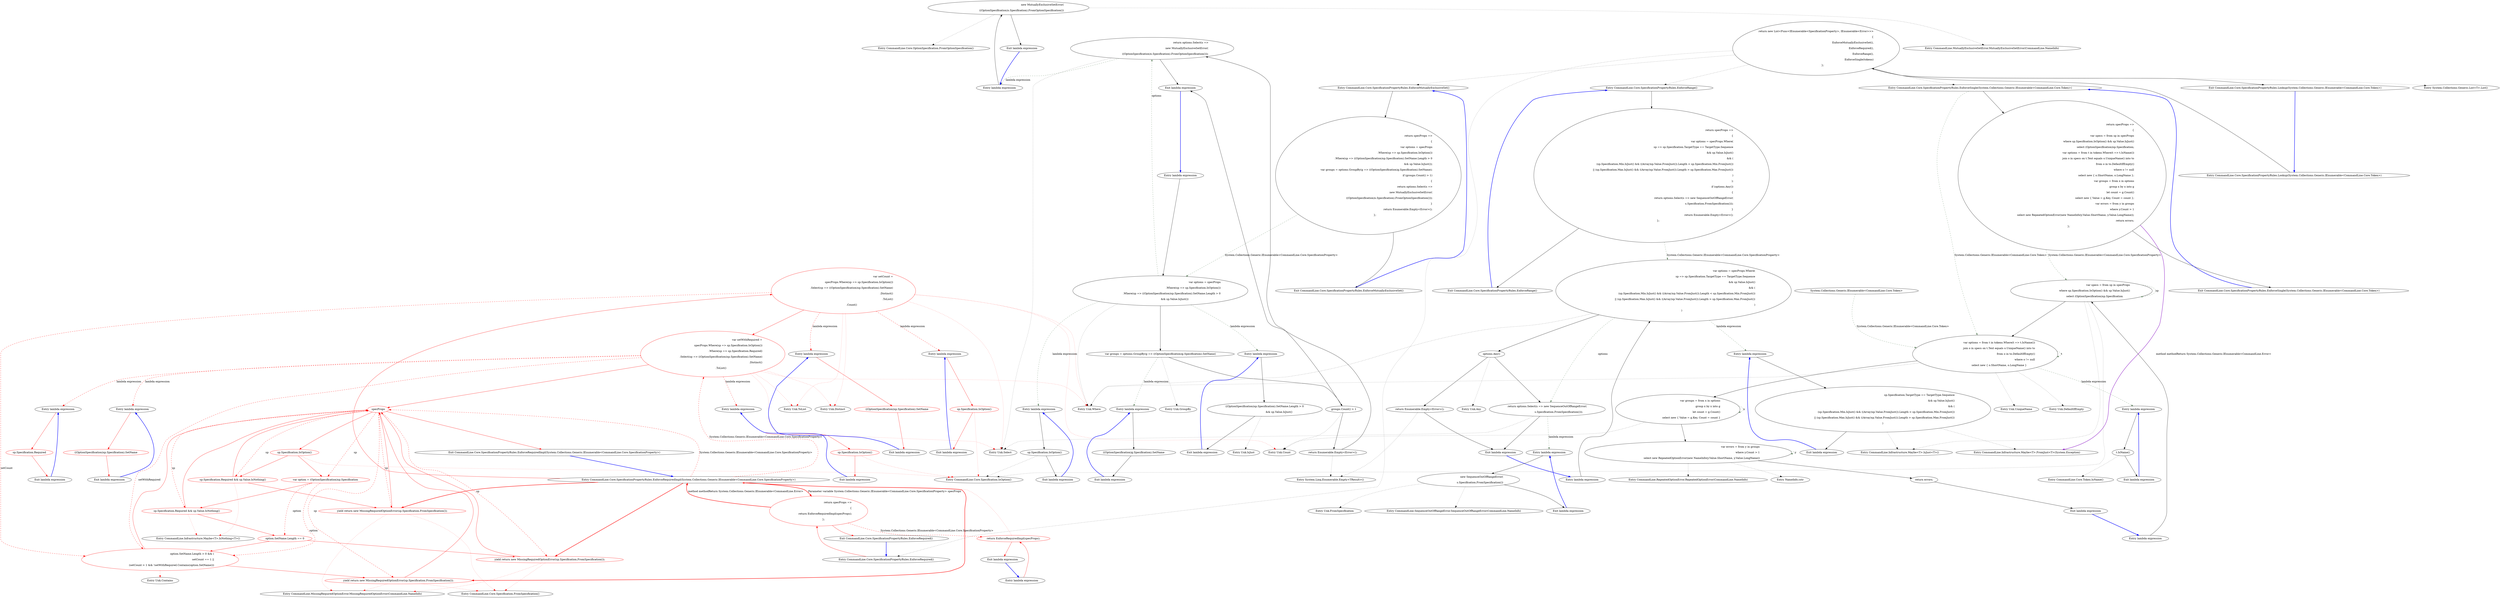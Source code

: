 digraph  {
m0_37 [label="Entry CommandLine.Core.OptionSpecification.FromOptionSpecification()", span="15-15", cluster="CommandLine.Core.OptionSpecification.FromOptionSpecification()", file="SpecificationPropertyRules.cs"];
m0_109 [label="Entry NameInfo.cstr", span="", cluster="NameInfo.cstr", file="SpecificationPropertyRules.cs"];
m0_4 [label="Entry CommandLine.Core.SpecificationPropertyRules.EnforceMutuallyExclusiveSet()", span="24-24", cluster="CommandLine.Core.SpecificationPropertyRules.EnforceMutuallyExclusiveSet()", file="SpecificationPropertyRules.cs"];
m0_8 [label="return specProps =>\r\n                {\r\n                    var options = specProps\r\n                            .Where(sp => sp.Specification.IsOption())\r\n                            .Where(sp => ((OptionSpecification)sp.Specification).SetName.Length > 0\r\n                                   && sp.Value.IsJust());\r\n                    var groups = options.GroupBy(g => ((OptionSpecification)g.Specification).SetName);\r\n                    if (groups.Count() > 1)\r\n                    {\r\n                        return options.Select(s =>\r\n                            new MutuallyExclusiveSetError(\r\n                                ((OptionSpecification)s.Specification).FromOptionSpecification()));\r\n                    }\r\n                    return Enumerable.Empty<Error>();\r\n                };", span="26-40", cluster="CommandLine.Core.SpecificationPropertyRules.EnforceMutuallyExclusiveSet()", file="SpecificationPropertyRules.cs"];
m0_9 [label="Exit CommandLine.Core.SpecificationPropertyRules.EnforceMutuallyExclusiveSet()", span="24-24", cluster="CommandLine.Core.SpecificationPropertyRules.EnforceMutuallyExclusiveSet()", file="SpecificationPropertyRules.cs"];
m0_90 [label="Entry CommandLine.Infrastructure.Maybe<T>.IsJust<T>()", span="149-149", cluster="CommandLine.Infrastructure.Maybe<T>.IsJust<T>()", file="SpecificationPropertyRules.cs"];
m0_6 [label="Entry CommandLine.Core.SpecificationPropertyRules.EnforceRange()", span="97-97", cluster="CommandLine.Core.SpecificationPropertyRules.EnforceRange()", file="SpecificationPropertyRules.cs"];
m0_78 [label="return specProps =>\r\n                {\r\n                    var options = specProps.Where(\r\n                        sp => sp.Specification.TargetType == TargetType.Sequence\r\n                        && sp.Value.IsJust()\r\n                        && (\r\n                            (sp.Specification.Min.IsJust() && ((Array)sp.Value.FromJust()).Length < sp.Specification.Min.FromJust())\r\n                            || (sp.Specification.Max.IsJust() && ((Array)sp.Value.FromJust()).Length > sp.Specification.Max.FromJust())\r\n                        )\r\n                    );\r\n                    if (options.Any())\r\n                    {\r\n                        return options.Select(s => new SequenceOutOfRangeError(\r\n                            s.Specification.FromSpecification()));\r\n                    }\r\n                    return Enumerable.Empty<Error>();\r\n                };", span="99-115", cluster="CommandLine.Core.SpecificationPropertyRules.EnforceRange()", file="SpecificationPropertyRules.cs"];
m0_79 [label="Exit CommandLine.Core.SpecificationPropertyRules.EnforceRange()", span="97-97", cluster="CommandLine.Core.SpecificationPropertyRules.EnforceRange()", file="SpecificationPropertyRules.cs"];
m0_60 [label="Entry CommandLine.MissingRequiredOptionError.MissingRequiredOptionError(CommandLine.NameInfo)", span="291-291", cluster="CommandLine.MissingRequiredOptionError.MissingRequiredOptionError(CommandLine.NameInfo)", file="SpecificationPropertyRules.cs"];
m0_113 [label="Entry CommandLine.Core.Token.IsName()", span="68-68", cluster="CommandLine.Core.Token.IsName()", file="SpecificationPropertyRules.cs"];
m0_86 [label="Entry Unk.Any", span="", cluster="Unk.Any", file="SpecificationPropertyRules.cs"];
m0_43 [label="Entry CommandLine.Core.SpecificationPropertyRules.EnforceRequiredImpl(System.Collections.Generic.IEnumerable<CommandLine.Core.SpecificationProperty>)", span="51-51", cluster="CommandLine.Core.SpecificationPropertyRules.EnforceRequiredImpl(System.Collections.Generic.IEnumerable<CommandLine.Core.SpecificationProperty>)", file="SpecificationPropertyRules.cs"];
m0_44 [label="var setCount =\r\n                specProps.Where(sp => sp.Specification.IsOption())\r\n                    .Select(sp => ((OptionSpecification)sp.Specification).SetName)\r\n                    .Distinct()\r\n                    .ToList()\r\n                    .Count()", span="53-58", cluster="CommandLine.Core.SpecificationPropertyRules.EnforceRequiredImpl(System.Collections.Generic.IEnumerable<CommandLine.Core.SpecificationProperty>)", color=red, community=0, file="SpecificationPropertyRules.cs"];
m0_51 [label="yield return new MissingRequiredOptionError(sp.Specification.FromSpecification());", span="76-76", cluster="CommandLine.Core.SpecificationPropertyRules.EnforceRequiredImpl(System.Collections.Generic.IEnumerable<CommandLine.Core.SpecificationProperty>)", color=red, community=0, file="SpecificationPropertyRules.cs"];
m0_53 [label="yield return new MissingRequiredOptionError(sp.Specification.FromSpecification());", span="83-83", cluster="CommandLine.Core.SpecificationPropertyRules.EnforceRequiredImpl(System.Collections.Generic.IEnumerable<CommandLine.Core.SpecificationProperty>)", color=red, community=0, file="SpecificationPropertyRules.cs"];
m0_55 [label="yield return new MissingRequiredOptionError(sp.Specification.FromSpecification());", span="91-91", cluster="CommandLine.Core.SpecificationPropertyRules.EnforceRequiredImpl(System.Collections.Generic.IEnumerable<CommandLine.Core.SpecificationProperty>)", color=red, community=0, file="SpecificationPropertyRules.cs"];
m0_45 [label="var setWithRequired =\r\n                specProps.Where(sp => sp.Specification.IsOption())\r\n                    .Where(sp => sp.Specification.Required)\r\n                    .Select(sp => ((OptionSpecification)sp.Specification).SetName)\r\n                    .Distinct()\r\n                    .ToList()", span="60-65", cluster="CommandLine.Core.SpecificationPropertyRules.EnforceRequiredImpl(System.Collections.Generic.IEnumerable<CommandLine.Core.SpecificationProperty>)", color=red, community=0, file="SpecificationPropertyRules.cs"];
m0_46 [label=specProps, span="67-67", cluster="CommandLine.Core.SpecificationPropertyRules.EnforceRequiredImpl(System.Collections.Generic.IEnumerable<CommandLine.Core.SpecificationProperty>)", color=red, community=0, file="SpecificationPropertyRules.cs"];
m0_52 [label="option.SetName.Length > 0 && (\r\n                            setCount == 1 ||\r\n                            (setCount > 1 && !setWithRequired.Contains(option.SetName)))", span="78-80", cluster="CommandLine.Core.SpecificationPropertyRules.EnforceRequiredImpl(System.Collections.Generic.IEnumerable<CommandLine.Core.SpecificationProperty>)", color=red, community=0, file="SpecificationPropertyRules.cs"];
m0_47 [label="sp.Specification.IsOption()", span="69-69", cluster="CommandLine.Core.SpecificationPropertyRules.EnforceRequiredImpl(System.Collections.Generic.IEnumerable<CommandLine.Core.SpecificationProperty>)", color=red, community=0, file="SpecificationPropertyRules.cs"];
m0_48 [label="var option = (OptionSpecification)sp.Specification", span="71-71", cluster="CommandLine.Core.SpecificationPropertyRules.EnforceRequiredImpl(System.Collections.Generic.IEnumerable<CommandLine.Core.SpecificationProperty>)", color=red, community=0, file="SpecificationPropertyRules.cs"];
m0_49 [label="sp.Specification.Required && sp.Value.IsNothing()", span="72-72", cluster="CommandLine.Core.SpecificationPropertyRules.EnforceRequiredImpl(System.Collections.Generic.IEnumerable<CommandLine.Core.SpecificationProperty>)", color=red, community=0, file="SpecificationPropertyRules.cs"];
m0_54 [label="sp.Specification.Required && sp.Value.IsNothing()", span="89-89", cluster="CommandLine.Core.SpecificationPropertyRules.EnforceRequiredImpl(System.Collections.Generic.IEnumerable<CommandLine.Core.SpecificationProperty>)", color=red, community=0, file="SpecificationPropertyRules.cs"];
m0_50 [label="option.SetName.Length == 0", span="74-74", cluster="CommandLine.Core.SpecificationPropertyRules.EnforceRequiredImpl(System.Collections.Generic.IEnumerable<CommandLine.Core.SpecificationProperty>)", color=red, community=0, file="SpecificationPropertyRules.cs"];
m0_56 [label="Exit CommandLine.Core.SpecificationPropertyRules.EnforceRequiredImpl(System.Collections.Generic.IEnumerable<CommandLine.Core.SpecificationProperty>)", span="51-51", cluster="CommandLine.Core.SpecificationPropertyRules.EnforceRequiredImpl(System.Collections.Generic.IEnumerable<CommandLine.Core.SpecificationProperty>)", file="SpecificationPropertyRules.cs"];
m0_17 [label="Entry Unk.Where", span="", cluster="Unk.Where", file="SpecificationPropertyRules.cs"];
m0_21 [label="Entry System.Linq.Enumerable.Empty<TResult>()", span="0-0", cluster="System.Linq.Enumerable.Empty<TResult>()", file="SpecificationPropertyRules.cs"];
m0_96 [label="Entry Unk.FromSpecification", span="", cluster="Unk.FromSpecification", file="SpecificationPropertyRules.cs"];
m0_91 [label="Entry CommandLine.Infrastructure.Maybe<T>.FromJust<T>(System.Exception)", span="134-134", cluster="CommandLine.Infrastructure.Maybe<T>.FromJust<T>(System.Exception)", file="SpecificationPropertyRules.cs"];
m0_7 [label="Entry CommandLine.Core.SpecificationPropertyRules.EnforceSingle(System.Collections.Generic.IEnumerable<CommandLine.Core.Token>)", span="118-118", cluster="CommandLine.Core.SpecificationPropertyRules.EnforceSingle(System.Collections.Generic.IEnumerable<CommandLine.Core.Token>)", file="SpecificationPropertyRules.cs"];
m0_97 [label="return specProps =>\r\n                {\r\n                    var specs = from sp in specProps\r\n                                where sp.Specification.IsOption() && sp.Value.IsJust()\r\n                                select (OptionSpecification)sp.Specification;\r\n                    var options = from t in tokens.Where(t => t.IsName())\r\n                                  join o in specs on t.Text equals o.UniqueName() into to\r\n                                  from o in to.DefaultIfEmpty()\r\n                                  where o != null\r\n                                  select new { o.ShortName, o.LongName };\r\n                    var groups = from x in options\r\n                                 group x by x into g\r\n                                 let count = g.Count()\r\n                                 select new { Value = g.Key, Count = count };\r\n                    var errors = from y in groups\r\n                                 where y.Count > 1\r\n                                 select new RepeatedOptionError(new NameInfo(y.Value.ShortName, y.Value.LongName));\r\n                    return errors;\r\n                };", span="120-138", cluster="CommandLine.Core.SpecificationPropertyRules.EnforceSingle(System.Collections.Generic.IEnumerable<CommandLine.Core.Token>)", file="SpecificationPropertyRules.cs"];
m0_98 [label="Exit CommandLine.Core.SpecificationPropertyRules.EnforceSingle(System.Collections.Generic.IEnumerable<CommandLine.Core.Token>)", span="118-118", cluster="CommandLine.Core.SpecificationPropertyRules.EnforceSingle(System.Collections.Generic.IEnumerable<CommandLine.Core.Token>)", file="SpecificationPropertyRules.cs"];
m0_59 [label="Entry CommandLine.Infrastructure.Maybe<T>.IsNothing<T>()", span="144-144", cluster="CommandLine.Infrastructure.Maybe<T>.IsNothing<T>()", file="SpecificationPropertyRules.cs"];
m0_62 [label="Entry Unk.Contains", span="", cluster="Unk.Contains", file="SpecificationPropertyRules.cs"];
m0_95 [label="Entry CommandLine.SequenceOutOfRangeError.SequenceOutOfRangeError(CommandLine.NameInfo)", span="324-324", cluster="CommandLine.SequenceOutOfRangeError.SequenceOutOfRangeError(CommandLine.NameInfo)", file="SpecificationPropertyRules.cs"];
m0_0 [label="Entry CommandLine.Core.SpecificationPropertyRules.Lookup(System.Collections.Generic.IEnumerable<CommandLine.Core.Token>)", span="12-12", cluster="CommandLine.Core.SpecificationPropertyRules.Lookup(System.Collections.Generic.IEnumerable<CommandLine.Core.Token>)", file="SpecificationPropertyRules.cs"];
m0_1 [label="return new List<Func<IEnumerable<SpecificationProperty>, IEnumerable<Error>>>\r\n                {\r\n                    EnforceMutuallyExclusiveSet(),\r\n                    EnforceRequired(),\r\n                    EnforceRange(),\r\n                    EnforceSingle(tokens)\r\n                };", span="15-21", cluster="CommandLine.Core.SpecificationPropertyRules.Lookup(System.Collections.Generic.IEnumerable<CommandLine.Core.Token>)", file="SpecificationPropertyRules.cs"];
m0_2 [label="Exit CommandLine.Core.SpecificationPropertyRules.Lookup(System.Collections.Generic.IEnumerable<CommandLine.Core.Token>)", span="12-12", cluster="CommandLine.Core.SpecificationPropertyRules.Lookup(System.Collections.Generic.IEnumerable<CommandLine.Core.Token>)", file="SpecificationPropertyRules.cs"];
m0_110 [label="Entry lambda expression", span="125-125", cluster="lambda expression", file="SpecificationPropertyRules.cs"];
m0_11 [label="var options = specProps\r\n                            .Where(sp => sp.Specification.IsOption())\r\n                            .Where(sp => ((OptionSpecification)sp.Specification).SetName.Length > 0\r\n                                   && sp.Value.IsJust())", span="28-31", cluster="lambda expression", file="SpecificationPropertyRules.cs"];
m0_10 [label="Entry lambda expression", span="26-40", cluster="lambda expression", file="SpecificationPropertyRules.cs"];
m0_12 [label="var groups = options.GroupBy(g => ((OptionSpecification)g.Specification).SetName)", span="32-32", cluster="lambda expression", file="SpecificationPropertyRules.cs"];
m0_22 [label="Entry lambda expression", span="29-29", cluster="lambda expression", file="SpecificationPropertyRules.cs"];
m0_26 [label="Entry lambda expression", span="30-31", cluster="lambda expression", file="SpecificationPropertyRules.cs"];
m0_14 [label="return options.Select(s =>\r\n                            new MutuallyExclusiveSetError(\r\n                                ((OptionSpecification)s.Specification).FromOptionSpecification()));", span="35-37", cluster="lambda expression", file="SpecificationPropertyRules.cs"];
m0_13 [label="groups.Count() > 1", span="33-33", cluster="lambda expression", file="SpecificationPropertyRules.cs"];
m0_30 [label="Entry lambda expression", span="32-32", cluster="lambda expression", file="SpecificationPropertyRules.cs"];
m0_15 [label="return Enumerable.Empty<Error>();", span="39-39", cluster="lambda expression", file="SpecificationPropertyRules.cs"];
m0_16 [label="Exit lambda expression", span="26-40", cluster="lambda expression", file="SpecificationPropertyRules.cs"];
m0_33 [label="Entry lambda expression", span="35-37", cluster="lambda expression", file="SpecificationPropertyRules.cs"];
m0_23 [label="sp.Specification.IsOption()", span="29-29", cluster="lambda expression", file="SpecificationPropertyRules.cs"];
m0_24 [label="Exit lambda expression", span="29-29", cluster="lambda expression", file="SpecificationPropertyRules.cs"];
m0_27 [label="((OptionSpecification)sp.Specification).SetName.Length > 0\r\n                                   && sp.Value.IsJust()", span="30-31", cluster="lambda expression", file="SpecificationPropertyRules.cs"];
m0_28 [label="Exit lambda expression", span="30-31", cluster="lambda expression", file="SpecificationPropertyRules.cs"];
m0_31 [label="((OptionSpecification)g.Specification).SetName", span="32-32", cluster="lambda expression", file="SpecificationPropertyRules.cs"];
m0_32 [label="Exit lambda expression", span="32-32", cluster="lambda expression", file="SpecificationPropertyRules.cs"];
m0_34 [label="new MutuallyExclusiveSetError(\r\n                                ((OptionSpecification)s.Specification).FromOptionSpecification())", span="36-37", cluster="lambda expression", file="SpecificationPropertyRules.cs"];
m0_35 [label="Exit lambda expression", span="35-37", cluster="lambda expression", file="SpecificationPropertyRules.cs"];
m0_41 [label="return EnforceRequiredImpl(specProps);", span="47-47", cluster="lambda expression", color=red, community=0, file="SpecificationPropertyRules.cs"];
m0_40 [label="Entry lambda expression", span="45-48", cluster="lambda expression", file="SpecificationPropertyRules.cs"];
m0_42 [label="Exit lambda expression", span="45-48", cluster="lambda expression", file="SpecificationPropertyRules.cs"];
m0_63 [label="Entry lambda expression", span="54-54", cluster="lambda expression", file="SpecificationPropertyRules.cs"];
m0_66 [label="Entry lambda expression", span="55-55", cluster="lambda expression", file="SpecificationPropertyRules.cs"];
m0_69 [label="Entry lambda expression", span="61-61", cluster="lambda expression", file="SpecificationPropertyRules.cs"];
m0_72 [label="Entry lambda expression", span="62-62", cluster="lambda expression", file="SpecificationPropertyRules.cs"];
m0_75 [label="Entry lambda expression", span="63-63", cluster="lambda expression", file="SpecificationPropertyRules.cs"];
m0_64 [label="sp.Specification.IsOption()", span="54-54", cluster="lambda expression", color=red, community=0, file="SpecificationPropertyRules.cs"];
m0_65 [label="Exit lambda expression", span="54-54", cluster="lambda expression", file="SpecificationPropertyRules.cs"];
m0_67 [label="((OptionSpecification)sp.Specification).SetName", span="55-55", cluster="lambda expression", color=red, community=0, file="SpecificationPropertyRules.cs"];
m0_68 [label="Exit lambda expression", span="55-55", cluster="lambda expression", file="SpecificationPropertyRules.cs"];
m0_70 [label="sp.Specification.IsOption()", span="61-61", cluster="lambda expression", color=red, community=0, file="SpecificationPropertyRules.cs"];
m0_71 [label="Exit lambda expression", span="61-61", cluster="lambda expression", file="SpecificationPropertyRules.cs"];
m0_73 [label="sp.Specification.Required", span="62-62", cluster="lambda expression", color=red, community=0, file="SpecificationPropertyRules.cs"];
m0_74 [label="Exit lambda expression", span="62-62", cluster="lambda expression", file="SpecificationPropertyRules.cs"];
m0_76 [label="((OptionSpecification)sp.Specification).SetName", span="63-63", cluster="lambda expression", color=red, community=0, file="SpecificationPropertyRules.cs"];
m0_77 [label="Exit lambda expression", span="63-63", cluster="lambda expression", file="SpecificationPropertyRules.cs"];
m0_81 [label="var options = specProps.Where(\r\n                        sp => sp.Specification.TargetType == TargetType.Sequence\r\n                        && sp.Value.IsJust()\r\n                        && (\r\n                            (sp.Specification.Min.IsJust() && ((Array)sp.Value.FromJust()).Length < sp.Specification.Min.FromJust())\r\n                            || (sp.Specification.Max.IsJust() && ((Array)sp.Value.FromJust()).Length > sp.Specification.Max.FromJust())\r\n                        )\r\n                    )", span="101-108", cluster="lambda expression", file="SpecificationPropertyRules.cs"];
m0_80 [label="Entry lambda expression", span="99-115", cluster="lambda expression", file="SpecificationPropertyRules.cs"];
m0_82 [label="options.Any()", span="109-109", cluster="lambda expression", file="SpecificationPropertyRules.cs"];
m0_87 [label="Entry lambda expression", span="102-107", cluster="lambda expression", file="SpecificationPropertyRules.cs"];
m0_83 [label="return options.Select(s => new SequenceOutOfRangeError(\r\n                            s.Specification.FromSpecification()));", span="111-112", cluster="lambda expression", file="SpecificationPropertyRules.cs"];
m0_84 [label="return Enumerable.Empty<Error>();", span="114-114", cluster="lambda expression", file="SpecificationPropertyRules.cs"];
m0_85 [label="Exit lambda expression", span="99-115", cluster="lambda expression", file="SpecificationPropertyRules.cs"];
m0_92 [label="Entry lambda expression", span="111-112", cluster="lambda expression", file="SpecificationPropertyRules.cs"];
m0_88 [label="sp.Specification.TargetType == TargetType.Sequence\r\n                        && sp.Value.IsJust()\r\n                        && (\r\n                            (sp.Specification.Min.IsJust() && ((Array)sp.Value.FromJust()).Length < sp.Specification.Min.FromJust())\r\n                            || (sp.Specification.Max.IsJust() && ((Array)sp.Value.FromJust()).Length > sp.Specification.Max.FromJust())\r\n                        )", span="102-107", cluster="lambda expression", file="SpecificationPropertyRules.cs"];
m0_89 [label="Exit lambda expression", span="102-107", cluster="lambda expression", file="SpecificationPropertyRules.cs"];
m0_93 [label="new SequenceOutOfRangeError(\r\n                            s.Specification.FromSpecification())", span="111-112", cluster="lambda expression", file="SpecificationPropertyRules.cs"];
m0_94 [label="Exit lambda expression", span="111-112", cluster="lambda expression", file="SpecificationPropertyRules.cs"];
m0_101 [label="var options = from t in tokens.Where(t => t.IsName())\r\n                                  join o in specs on t.Text equals o.UniqueName() into to\r\n                                  from o in to.DefaultIfEmpty()\r\n                                  where o != null\r\n                                  select new { o.ShortName, o.LongName }", span="125-129", cluster="lambda expression", file="SpecificationPropertyRules.cs"];
m0_100 [label="var specs = from sp in specProps\r\n                                where sp.Specification.IsOption() && sp.Value.IsJust()\r\n                                select (OptionSpecification)sp.Specification", span="122-124", cluster="lambda expression", file="SpecificationPropertyRules.cs"];
m0_99 [label="Entry lambda expression", span="120-138", cluster="lambda expression", file="SpecificationPropertyRules.cs"];
m0_102 [label="var groups = from x in options\r\n                                 group x by x into g\r\n                                 let count = g.Count()\r\n                                 select new { Value = g.Key, Count = count }", span="130-133", cluster="lambda expression", file="SpecificationPropertyRules.cs"];
m0_103 [label="var errors = from y in groups\r\n                                 where y.Count > 1\r\n                                 select new RepeatedOptionError(new NameInfo(y.Value.ShortName, y.Value.LongName))", span="134-136", cluster="lambda expression", file="SpecificationPropertyRules.cs"];
m0_104 [label="return errors;", span="137-137", cluster="lambda expression", file="SpecificationPropertyRules.cs"];
m0_105 [label="Exit lambda expression", span="120-138", cluster="lambda expression", file="SpecificationPropertyRules.cs"];
m0_111 [label="t.IsName()", span="125-125", cluster="lambda expression", file="SpecificationPropertyRules.cs"];
m0_112 [label="Exit lambda expression", span="125-125", cluster="lambda expression", file="SpecificationPropertyRules.cs"];
m0_108 [label="Entry CommandLine.RepeatedOptionError.RepeatedOptionError(CommandLine.NameInfo)", span="335-335", cluster="CommandLine.RepeatedOptionError.RepeatedOptionError(CommandLine.NameInfo)", file="SpecificationPropertyRules.cs"];
m0_5 [label="Entry CommandLine.Core.SpecificationPropertyRules.EnforceRequired()", span="43-43", cluster="CommandLine.Core.SpecificationPropertyRules.EnforceRequired()", file="SpecificationPropertyRules.cs"];
m0_38 [label="return specProps =>\r\n            {\r\n                return EnforceRequiredImpl(specProps);\r\n            };", span="45-48", cluster="CommandLine.Core.SpecificationPropertyRules.EnforceRequired()", color=red, community=0, file="SpecificationPropertyRules.cs"];
m0_39 [label="Exit CommandLine.Core.SpecificationPropertyRules.EnforceRequired()", span="43-43", cluster="CommandLine.Core.SpecificationPropertyRules.EnforceRequired()", file="SpecificationPropertyRules.cs"];
m0_20 [label="Entry Unk.Select", span="", cluster="Unk.Select", file="SpecificationPropertyRules.cs"];
m0_29 [label="Entry Unk.IsJust", span="", cluster="Unk.IsJust", file="SpecificationPropertyRules.cs"];
m0_106 [label="Entry Unk.UniqueName", span="", cluster="Unk.UniqueName", file="SpecificationPropertyRules.cs"];
m0_58 [label="Entry Unk.ToList", span="", cluster="Unk.ToList", file="SpecificationPropertyRules.cs"];
m0_36 [label="Entry CommandLine.MutuallyExclusiveSetError.MutuallyExclusiveSetError(CommandLine.NameInfo)", span="302-302", cluster="CommandLine.MutuallyExclusiveSetError.MutuallyExclusiveSetError(CommandLine.NameInfo)", file="SpecificationPropertyRules.cs"];
m0_107 [label="Entry Unk.DefaultIfEmpty", span="", cluster="Unk.DefaultIfEmpty", file="SpecificationPropertyRules.cs"];
m0_25 [label="Entry CommandLine.Core.Specification.IsOption()", span="10-10", cluster="CommandLine.Core.Specification.IsOption()", file="SpecificationPropertyRules.cs"];
m0_61 [label="Entry CommandLine.Core.Specification.FromSpecification()", span="22-22", cluster="CommandLine.Core.Specification.FromSpecification()", file="SpecificationPropertyRules.cs"];
m0_3 [label="Entry System.Collections.Generic.List<T>.List()", span="0-0", cluster="System.Collections.Generic.List<T>.List()", file="SpecificationPropertyRules.cs"];
m0_57 [label="Entry Unk.Distinct", span="", cluster="Unk.Distinct", file="SpecificationPropertyRules.cs"];
m0_18 [label="Entry Unk.GroupBy", span="", cluster="Unk.GroupBy", file="SpecificationPropertyRules.cs"];
m0_19 [label="Entry Unk.Count", span="", cluster="Unk.Count", file="SpecificationPropertyRules.cs"];
m0_114 [label="System.Collections.Generic.IEnumerable<CommandLine.Core.Token>", span="", file="SpecificationPropertyRules.cs"];
m0_4 -> m0_8  [key=0, style=solid];
m0_8 -> m0_9  [key=0, style=solid];
m0_8 -> m0_11  [key=1, style=dashed, color=darkseagreen4, label="System.Collections.Generic.IEnumerable<CommandLine.Core.SpecificationProperty>"];
m0_9 -> m0_4  [key=0, style=bold, color=blue];
m0_6 -> m0_78  [key=0, style=solid];
m0_78 -> m0_79  [key=0, style=solid];
m0_78 -> m0_81  [key=1, style=dashed, color=darkseagreen4, label="System.Collections.Generic.IEnumerable<CommandLine.Core.SpecificationProperty>"];
m0_79 -> m0_6  [key=0, style=bold, color=blue];
m0_43 -> m0_44  [key=0, style=solid, color=red];
m0_43 -> m0_51  [key=0, style=bold, color=red];
m0_43 -> m0_53  [key=0, style=bold, color=red];
m0_43 -> m0_55  [key=0, style=bold, color=red];
m0_43 -> m0_45  [key=1, style=dashed, color=red, label="System.Collections.Generic.IEnumerable<CommandLine.Core.SpecificationProperty>"];
m0_43 -> m0_46  [key=1, style=dashed, color=red, label="System.Collections.Generic.IEnumerable<CommandLine.Core.SpecificationProperty>"];
m0_43 -> m0_38  [key=3, color=red, style=bold, label="Parameter variable System.Collections.Generic.IEnumerable<CommandLine.Core.SpecificationProperty> specProps"];
m0_44 -> m0_45  [key=0, style=solid, color=red];
m0_44 -> m0_17  [key=2, style=dotted, color=red];
m0_44 -> m0_20  [key=2, style=dotted, color=red];
m0_44 -> m0_57  [key=2, style=dotted, color=red];
m0_44 -> m0_58  [key=2, style=dotted, color=red];
m0_44 -> m0_19  [key=2, style=dotted, color=red];
m0_44 -> m0_63  [key=1, style=dashed, color=red, label="lambda expression"];
m0_44 -> m0_66  [key=1, style=dashed, color=red, label="lambda expression"];
m0_44 -> m0_52  [key=1, style=dashed, color=red, label=setCount];
m0_51 -> m0_46  [key=0, style=solid, color=red];
m0_51 -> m0_60  [key=2, style=dotted, color=red];
m0_51 -> m0_61  [key=2, style=dotted, color=red];
m0_53 -> m0_46  [key=0, style=solid, color=red];
m0_53 -> m0_60  [key=2, style=dotted, color=red];
m0_53 -> m0_61  [key=2, style=dotted, color=red];
m0_55 -> m0_46  [key=0, style=solid, color=red];
m0_55 -> m0_60  [key=2, style=dotted, color=red];
m0_55 -> m0_61  [key=2, style=dotted, color=red];
m0_45 -> m0_46  [key=0, style=solid, color=red];
m0_45 -> m0_17  [key=2, style=dotted, color=red];
m0_45 -> m0_20  [key=2, style=dotted, color=red];
m0_45 -> m0_57  [key=2, style=dotted, color=red];
m0_45 -> m0_58  [key=2, style=dotted, color=red];
m0_45 -> m0_69  [key=1, style=dashed, color=red, label="lambda expression"];
m0_45 -> m0_72  [key=1, style=dashed, color=red, label="lambda expression"];
m0_45 -> m0_75  [key=1, style=dashed, color=red, label="lambda expression"];
m0_45 -> m0_52  [key=1, style=dashed, color=red, label=setWithRequired];
m0_46 -> m0_47  [key=0, style=solid, color=red];
m0_46 -> m0_56  [key=0, style=solid, color=red];
m0_46 -> m0_48  [key=1, style=dashed, color=red, label=sp];
m0_46 -> m0_49  [key=1, style=dashed, color=red, label=sp];
m0_46 -> m0_51  [key=1, style=dashed, color=red, label=sp];
m0_46 -> m0_53  [key=1, style=dashed, color=red, label=sp];
m0_46 -> m0_54  [key=1, style=dashed, color=red, label=sp];
m0_46 -> m0_55  [key=1, style=dashed, color=red, label=sp];
m0_52 -> m0_53  [key=0, style=solid, color=red];
m0_52 -> m0_46  [key=0, style=solid, color=red];
m0_52 -> m0_62  [key=2, style=dotted, color=red];
m0_47 -> m0_48  [key=0, style=solid, color=red];
m0_47 -> m0_54  [key=0, style=solid, color=red];
m0_47 -> m0_25  [key=2, style=dotted, color=red];
m0_48 -> m0_49  [key=0, style=solid, color=red];
m0_48 -> m0_50  [key=1, style=dashed, color=red, label=option];
m0_48 -> m0_52  [key=1, style=dashed, color=red, label=option];
m0_49 -> m0_50  [key=0, style=solid, color=red];
m0_49 -> m0_46  [key=0, style=solid, color=red];
m0_49 -> m0_59  [key=2, style=dotted, color=red];
m0_54 -> m0_55  [key=0, style=solid, color=red];
m0_54 -> m0_46  [key=0, style=solid, color=red];
m0_54 -> m0_59  [key=2, style=dotted, color=red];
m0_50 -> m0_51  [key=0, style=solid, color=red];
m0_50 -> m0_52  [key=0, style=solid, color=red];
m0_56 -> m0_43  [key=0, style=bold, color=blue];
m0_7 -> m0_97  [key=0, style=solid];
m0_7 -> m0_101  [key=1, style=dashed, color=darkseagreen4, label="System.Collections.Generic.IEnumerable<CommandLine.Core.Token>"];
m0_97 -> m0_98  [key=0, style=solid];
m0_97 -> m0_100  [key=1, style=dashed, color=darkseagreen4, label="System.Collections.Generic.IEnumerable<CommandLine.Core.SpecificationProperty>"];
m0_97 -> m0_91  [key=3, color=darkorchid, style=bold, label="method methodReturn System.Collections.Generic.IEnumerable<CommandLine.Error> "];
m0_98 -> m0_7  [key=0, style=bold, color=blue];
m0_0 -> m0_1  [key=0, style=solid];
m0_1 -> m0_2  [key=0, style=solid];
m0_1 -> m0_3  [key=2, style=dotted];
m0_1 -> m0_4  [key=2, style=dotted];
m0_1 -> m0_5  [key=2, style=dotted];
m0_1 -> m0_6  [key=2, style=dotted];
m0_1 -> m0_7  [key=2, style=dotted];
m0_2 -> m0_0  [key=0, style=bold, color=blue];
m0_110 -> m0_111  [key=0, style=solid];
m0_11 -> m0_12  [key=0, style=solid];
m0_11 -> m0_17  [key=2, style=dotted];
m0_11 -> m0_22  [key=1, style=dashed, color=darkseagreen4, label="lambda expression"];
m0_11 -> m0_26  [key=1, style=dashed, color=darkseagreen4, label="lambda expression"];
m0_11 -> m0_14  [key=1, style=dashed, color=darkseagreen4, label=options];
m0_10 -> m0_11  [key=0, style=solid];
m0_12 -> m0_13  [key=0, style=solid];
m0_12 -> m0_18  [key=2, style=dotted];
m0_12 -> m0_30  [key=1, style=dashed, color=darkseagreen4, label="lambda expression"];
m0_22 -> m0_23  [key=0, style=solid];
m0_26 -> m0_27  [key=0, style=solid];
m0_14 -> m0_16  [key=0, style=solid];
m0_14 -> m0_20  [key=2, style=dotted];
m0_14 -> m0_33  [key=1, style=dashed, color=darkseagreen4, label="lambda expression"];
m0_13 -> m0_14  [key=0, style=solid];
m0_13 -> m0_15  [key=0, style=solid];
m0_13 -> m0_19  [key=2, style=dotted];
m0_30 -> m0_31  [key=0, style=solid];
m0_15 -> m0_16  [key=0, style=solid];
m0_15 -> m0_21  [key=2, style=dotted];
m0_16 -> m0_10  [key=0, style=bold, color=blue];
m0_33 -> m0_34  [key=0, style=solid];
m0_23 -> m0_24  [key=0, style=solid];
m0_23 -> m0_25  [key=2, style=dotted];
m0_24 -> m0_22  [key=0, style=bold, color=blue];
m0_27 -> m0_28  [key=0, style=solid];
m0_27 -> m0_29  [key=2, style=dotted];
m0_28 -> m0_26  [key=0, style=bold, color=blue];
m0_31 -> m0_32  [key=0, style=solid];
m0_32 -> m0_30  [key=0, style=bold, color=blue];
m0_34 -> m0_35  [key=0, style=solid];
m0_34 -> m0_36  [key=2, style=dotted];
m0_34 -> m0_37  [key=2, style=dotted];
m0_35 -> m0_33  [key=0, style=bold, color=blue];
m0_41 -> m0_42  [key=0, style=solid, color=red];
m0_41 -> m0_43  [key=2, style=dotted, color=red];
m0_40 -> m0_41  [key=0, style=solid, color=red];
m0_42 -> m0_40  [key=0, style=bold, color=blue];
m0_63 -> m0_64  [key=0, style=solid, color=red];
m0_66 -> m0_67  [key=0, style=solid, color=red];
m0_69 -> m0_70  [key=0, style=solid, color=red];
m0_72 -> m0_73  [key=0, style=solid, color=red];
m0_75 -> m0_76  [key=0, style=solid, color=red];
m0_64 -> m0_65  [key=0, style=solid, color=red];
m0_64 -> m0_25  [key=2, style=dotted, color=red];
m0_65 -> m0_63  [key=0, style=bold, color=blue];
m0_67 -> m0_68  [key=0, style=solid, color=red];
m0_68 -> m0_66  [key=0, style=bold, color=blue];
m0_70 -> m0_71  [key=0, style=solid, color=red];
m0_70 -> m0_25  [key=2, style=dotted, color=red];
m0_71 -> m0_69  [key=0, style=bold, color=blue];
m0_73 -> m0_74  [key=0, style=solid, color=red];
m0_74 -> m0_72  [key=0, style=bold, color=blue];
m0_76 -> m0_77  [key=0, style=solid, color=red];
m0_77 -> m0_75  [key=0, style=bold, color=blue];
m0_81 -> m0_82  [key=0, style=solid];
m0_81 -> m0_17  [key=2, style=dotted];
m0_81 -> m0_87  [key=1, style=dashed, color=darkseagreen4, label="lambda expression"];
m0_81 -> m0_83  [key=1, style=dashed, color=darkseagreen4, label=options];
m0_80 -> m0_81  [key=0, style=solid];
m0_82 -> m0_83  [key=0, style=solid];
m0_82 -> m0_84  [key=0, style=solid];
m0_82 -> m0_86  [key=2, style=dotted];
m0_87 -> m0_88  [key=0, style=solid];
m0_83 -> m0_85  [key=0, style=solid];
m0_83 -> m0_20  [key=2, style=dotted];
m0_83 -> m0_92  [key=1, style=dashed, color=darkseagreen4, label="lambda expression"];
m0_84 -> m0_85  [key=0, style=solid];
m0_84 -> m0_21  [key=2, style=dotted];
m0_85 -> m0_80  [key=0, style=bold, color=blue];
m0_92 -> m0_93  [key=0, style=solid];
m0_88 -> m0_89  [key=0, style=solid];
m0_88 -> m0_90  [key=2, style=dotted];
m0_88 -> m0_91  [key=2, style=dotted];
m0_89 -> m0_87  [key=0, style=bold, color=blue];
m0_93 -> m0_94  [key=0, style=solid];
m0_93 -> m0_95  [key=2, style=dotted];
m0_93 -> m0_96  [key=2, style=dotted];
m0_94 -> m0_92  [key=0, style=bold, color=blue];
m0_101 -> m0_102  [key=0, style=solid];
m0_101 -> m0_17  [key=2, style=dotted];
m0_101 -> m0_106  [key=2, style=dotted];
m0_101 -> m0_107  [key=2, style=dotted];
m0_101 -> m0_110  [key=1, style=dashed, color=darkseagreen4, label="lambda expression"];
m0_101 -> m0_101  [key=1, style=dashed, color=darkseagreen4, label=t];
m0_100 -> m0_101  [key=0, style=solid];
m0_100 -> m0_25  [key=2, style=dotted];
m0_100 -> m0_90  [key=2, style=dotted];
m0_100 -> m0_100  [key=1, style=dashed, color=darkseagreen4, label=sp];
m0_99 -> m0_100  [key=0, style=solid];
m0_102 -> m0_103  [key=0, style=solid];
m0_102 -> m0_19  [key=2, style=dotted];
m0_102 -> m0_102  [key=1, style=dashed, color=darkseagreen4, label=x];
m0_103 -> m0_104  [key=0, style=solid];
m0_103 -> m0_108  [key=2, style=dotted];
m0_103 -> m0_109  [key=2, style=dotted];
m0_103 -> m0_103  [key=1, style=dashed, color=darkseagreen4, label=y];
m0_104 -> m0_105  [key=0, style=solid];
m0_105 -> m0_99  [key=0, style=bold, color=blue];
m0_111 -> m0_112  [key=0, style=solid];
m0_111 -> m0_113  [key=2, style=dotted];
m0_112 -> m0_110  [key=0, style=bold, color=blue];
m0_5 -> m0_38  [key=0, style=solid, color=red];
m0_38 -> m0_39  [key=0, style=solid, color=red];
m0_38 -> m0_41  [key=1, style=dashed, color=red, label="System.Collections.Generic.IEnumerable<CommandLine.Core.SpecificationProperty>"];
m0_38 -> m0_43  [key=3, color=red, style=bold, label="method methodReturn System.Collections.Generic.IEnumerable<CommandLine.Error> "];
m0_39 -> m0_5  [key=0, style=bold, color=blue];
m0_114 -> m0_101  [key=1, style=dashed, color=darkseagreen4, label="System.Collections.Generic.IEnumerable<CommandLine.Core.Token>"];
}

